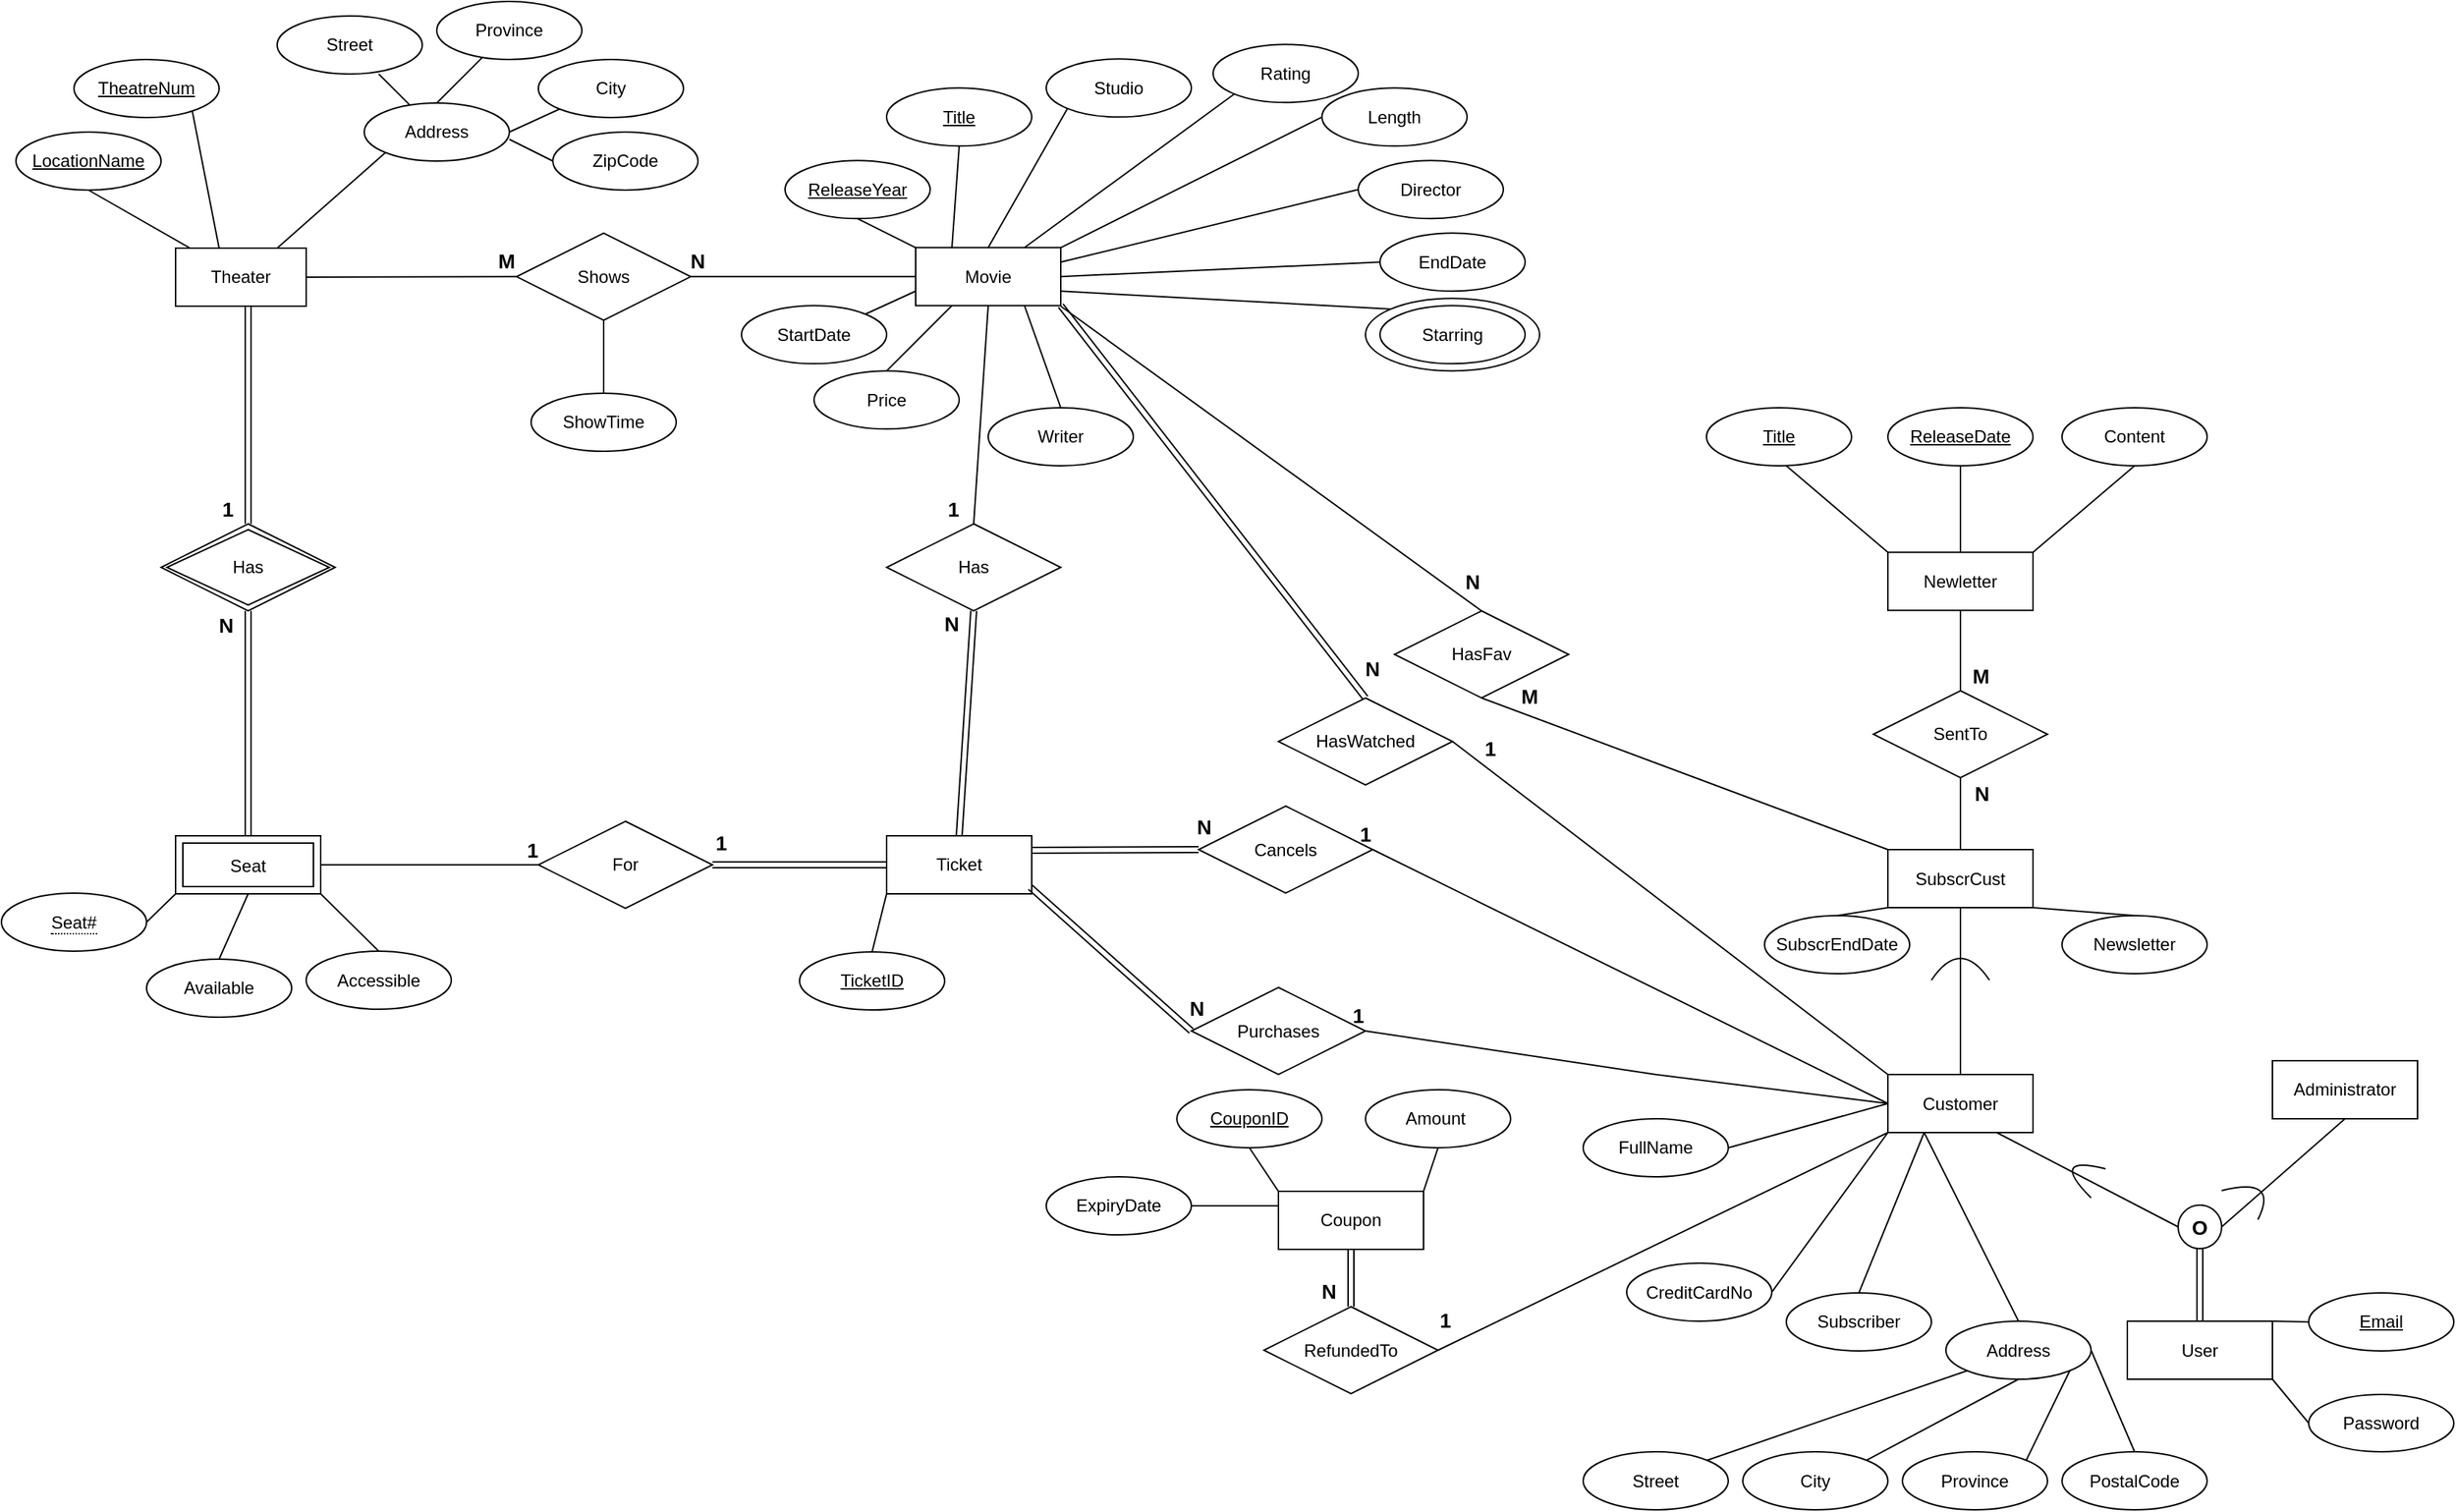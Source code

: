 <mxfile version="20.8.20" type="google"><diagram name="Page-1" id="qJ1Bfn8L9Js7blj-Uruq"><mxGraphModel grid="1" page="1" gridSize="10" guides="1" tooltips="1" connect="1" arrows="1" fold="1" pageScale="1" pageWidth="850" pageHeight="1100" math="0" shadow="0"><root><mxCell id="0"/><mxCell id="1" parent="0"/><mxCell id="-PAj37-45FIF2RfNOCXX-3" value="City" style="ellipse;whiteSpace=wrap;html=1;align=center;" vertex="1" parent="1"><mxGeometry x="370" y="40" width="100" height="40" as="geometry"/></mxCell><mxCell id="-PAj37-45FIF2RfNOCXX-5" value="Province" style="ellipse;whiteSpace=wrap;html=1;align=center;" vertex="1" parent="1"><mxGeometry x="300" width="100" height="40" as="geometry"/></mxCell><mxCell id="-PAj37-45FIF2RfNOCXX-7" value="&lt;u&gt;LocationName&lt;/u&gt;" style="ellipse;whiteSpace=wrap;html=1;align=center;" vertex="1" parent="1"><mxGeometry x="10" y="90" width="100" height="40" as="geometry"/></mxCell><mxCell id="-PAj37-45FIF2RfNOCXX-16" value="&lt;font style=&quot;font-size: 12px;&quot;&gt;Seat&lt;/font&gt;" style="shape=ext;margin=3;double=1;whiteSpace=wrap;html=1;align=center;fontSize=14;" vertex="1" parent="1"><mxGeometry x="120" y="575" width="100" height="40" as="geometry"/></mxCell><mxCell id="-PAj37-45FIF2RfNOCXX-19" value="Accessible" style="ellipse;whiteSpace=wrap;html=1;align=center;" vertex="1" parent="1"><mxGeometry x="210" y="654.5" width="100" height="40" as="geometry"/></mxCell><mxCell id="-PAj37-45FIF2RfNOCXX-21" value="Available" style="ellipse;whiteSpace=wrap;html=1;align=center;" vertex="1" parent="1"><mxGeometry x="100" y="660" width="100" height="40" as="geometry"/></mxCell><mxCell id="-PAj37-45FIF2RfNOCXX-22" value="Has" style="shape=rhombus;double=1;perimeter=rhombusPerimeter;whiteSpace=wrap;html=1;align=center;fontSize=12;" vertex="1" parent="1"><mxGeometry x="110" y="360" width="120" height="60" as="geometry"/></mxCell><mxCell id="-PAj37-45FIF2RfNOCXX-23" value="" style="shape=link;html=1;rounded=0;exitX=0.5;exitY=1;exitDx=0;exitDy=0;entryX=0.5;entryY=0;entryDx=0;entryDy=0;" edge="1" parent="1" target="-PAj37-45FIF2RfNOCXX-22"><mxGeometry relative="1" as="geometry"><mxPoint x="170" y="210" as="sourcePoint"/><mxPoint x="300" y="70" as="targetPoint"/></mxGeometry></mxCell><mxCell id="-PAj37-45FIF2RfNOCXX-24" value="&lt;b&gt;&lt;font style=&quot;font-size: 14px;&quot;&gt;1&lt;/font&gt;&lt;/b&gt;" style="resizable=0;html=1;align=right;verticalAlign=bottom;" connectable="0" vertex="1" parent="-PAj37-45FIF2RfNOCXX-23"><mxGeometry x="1" relative="1" as="geometry"><mxPoint x="-10" as="offset"/></mxGeometry></mxCell><mxCell id="-PAj37-45FIF2RfNOCXX-25" value="" style="shape=link;html=1;rounded=0;exitX=0.5;exitY=0;exitDx=0;exitDy=0;entryX=0.5;entryY=1;entryDx=0;entryDy=0;" edge="1" parent="1" source="-PAj37-45FIF2RfNOCXX-16" target="-PAj37-45FIF2RfNOCXX-22"><mxGeometry relative="1" as="geometry"><mxPoint x="230" y="180" as="sourcePoint"/><mxPoint x="300" y="130" as="targetPoint"/></mxGeometry></mxCell><mxCell id="-PAj37-45FIF2RfNOCXX-26" value="&lt;b&gt;&lt;font style=&quot;font-size: 14px;&quot;&gt;N&lt;/font&gt;&lt;/b&gt;" style="resizable=0;html=1;align=right;verticalAlign=bottom;" connectable="0" vertex="1" parent="-PAj37-45FIF2RfNOCXX-25"><mxGeometry x="1" relative="1" as="geometry"><mxPoint x="-10" y="20" as="offset"/></mxGeometry></mxCell><mxCell id="-PAj37-45FIF2RfNOCXX-27" value="Movie" style="whiteSpace=wrap;html=1;align=center;" vertex="1" parent="1"><mxGeometry x="630" y="169.64" width="100" height="40" as="geometry"/></mxCell><mxCell id="-PAj37-45FIF2RfNOCXX-29" value="&lt;u&gt;Title&lt;/u&gt;" style="ellipse;whiteSpace=wrap;html=1;align=center;" vertex="1" parent="1"><mxGeometry x="610" y="59.64" width="100" height="40" as="geometry"/></mxCell><mxCell id="-PAj37-45FIF2RfNOCXX-30" value="Studio" style="ellipse;whiteSpace=wrap;html=1;align=center;" vertex="1" parent="1"><mxGeometry x="720" y="39.64" width="100" height="40" as="geometry"/></mxCell><mxCell id="-PAj37-45FIF2RfNOCXX-32" value="Rating" style="ellipse;whiteSpace=wrap;html=1;align=center;" vertex="1" parent="1"><mxGeometry x="835" y="29.64" width="100" height="40" as="geometry"/></mxCell><mxCell id="-PAj37-45FIF2RfNOCXX-33" value="Length" style="ellipse;whiteSpace=wrap;html=1;align=center;" vertex="1" parent="1"><mxGeometry x="910" y="59.64" width="100" height="40" as="geometry"/></mxCell><mxCell id="-PAj37-45FIF2RfNOCXX-34" value="&lt;u&gt;TheatreNum&lt;/u&gt;" style="ellipse;whiteSpace=wrap;html=1;align=center;fontSize=12;" vertex="1" parent="1"><mxGeometry x="50" y="40" width="100" height="40" as="geometry"/></mxCell><mxCell id="-PAj37-45FIF2RfNOCXX-36" value="&lt;span style=&quot;border-bottom: 1px dotted&quot;&gt;Seat#&lt;/span&gt;" style="ellipse;whiteSpace=wrap;html=1;align=center;fontSize=12;" vertex="1" parent="1"><mxGeometry y="614.5" width="100" height="40" as="geometry"/></mxCell><mxCell id="-PAj37-45FIF2RfNOCXX-37" value="Director" style="ellipse;whiteSpace=wrap;html=1;align=center;" vertex="1" parent="1"><mxGeometry x="935" y="109.64" width="100" height="40" as="geometry"/></mxCell><mxCell id="-PAj37-45FIF2RfNOCXX-40" value="Writer" style="ellipse;whiteSpace=wrap;html=1;align=center;" vertex="1" parent="1"><mxGeometry x="680" y="280" width="100" height="40" as="geometry"/></mxCell><mxCell id="-PAj37-45FIF2RfNOCXX-46" value="&lt;u&gt;ReleaseYear&lt;/u&gt;" style="ellipse;whiteSpace=wrap;html=1;align=center;" vertex="1" parent="1"><mxGeometry x="540" y="109.64" width="100" height="40" as="geometry"/></mxCell><mxCell id="-PAj37-45FIF2RfNOCXX-47" value="StartDate" style="ellipse;whiteSpace=wrap;html=1;align=center;" vertex="1" parent="1"><mxGeometry x="510" y="209.64" width="100" height="40" as="geometry"/></mxCell><mxCell id="-PAj37-45FIF2RfNOCXX-48" value="EndDate" style="ellipse;whiteSpace=wrap;html=1;align=center;" vertex="1" parent="1"><mxGeometry x="950" y="159.64" width="100" height="40" as="geometry"/></mxCell><mxCell id="-PAj37-45FIF2RfNOCXX-49" value="Shows" style="shape=rhombus;perimeter=rhombusPerimeter;whiteSpace=wrap;html=1;align=center;fontSize=12;" vertex="1" parent="1"><mxGeometry x="355" y="159.64" width="120" height="60" as="geometry"/></mxCell><mxCell id="-PAj37-45FIF2RfNOCXX-50" value="" style="endArrow=none;html=1;rounded=0;fontSize=12;exitX=1;exitY=0.5;exitDx=0;exitDy=0;entryX=0;entryY=0.5;entryDx=0;entryDy=0;" edge="1" parent="1" source="eyGUkNBjq6eAQ4mQDDZJ-2" target="-PAj37-45FIF2RfNOCXX-49"><mxGeometry relative="1" as="geometry"><mxPoint x="220" y="190" as="sourcePoint"/><mxPoint x="490" y="330" as="targetPoint"/></mxGeometry></mxCell><mxCell id="-PAj37-45FIF2RfNOCXX-51" value="&lt;font style=&quot;font-size: 14px;&quot;&gt;M&lt;/font&gt;" style="resizable=0;html=1;align=right;verticalAlign=bottom;fontSize=13;fontStyle=1" connectable="0" vertex="1" parent="-PAj37-45FIF2RfNOCXX-50"><mxGeometry x="1" relative="1" as="geometry"><mxPoint as="offset"/></mxGeometry></mxCell><mxCell id="-PAj37-45FIF2RfNOCXX-53" value="" style="endArrow=none;html=1;rounded=0;fontSize=12;entryX=1;entryY=0.5;entryDx=0;entryDy=0;exitX=0;exitY=0.5;exitDx=0;exitDy=0;" edge="1" parent="1" source="-PAj37-45FIF2RfNOCXX-27" target="-PAj37-45FIF2RfNOCXX-49"><mxGeometry relative="1" as="geometry"><mxPoint x="880" y="190" as="sourcePoint"/><mxPoint x="710" y="190" as="targetPoint"/></mxGeometry></mxCell><mxCell id="-PAj37-45FIF2RfNOCXX-54" value="&lt;font style=&quot;font-size: 14px;&quot;&gt;&lt;b&gt;N&lt;/b&gt;&lt;/font&gt;" style="resizable=0;html=1;align=right;verticalAlign=bottom;fontSize=12;" connectable="0" vertex="1" parent="-PAj37-45FIF2RfNOCXX-53"><mxGeometry x="1" relative="1" as="geometry"><mxPoint x="10" as="offset"/></mxGeometry></mxCell><mxCell id="-PAj37-45FIF2RfNOCXX-59" value="For" style="shape=rhombus;perimeter=rhombusPerimeter;whiteSpace=wrap;html=1;align=center;fontSize=12;" vertex="1" parent="1"><mxGeometry x="370" y="565" width="120" height="60" as="geometry"/></mxCell><mxCell id="-PAj37-45FIF2RfNOCXX-60" value="" style="shape=link;html=1;rounded=0;exitX=0;exitY=0.5;exitDx=0;exitDy=0;entryX=1;entryY=0.5;entryDx=0;entryDy=0;" edge="1" parent="1" target="-PAj37-45FIF2RfNOCXX-59"><mxGeometry relative="1" as="geometry"><mxPoint x="610" y="595" as="sourcePoint"/><mxPoint x="300" y="70" as="targetPoint"/></mxGeometry></mxCell><mxCell id="-PAj37-45FIF2RfNOCXX-61" value="&lt;b&gt;&lt;font style=&quot;font-size: 14px;&quot;&gt;1&lt;/font&gt;&lt;/b&gt;" style="resizable=0;html=1;align=right;verticalAlign=bottom;" connectable="0" vertex="1" parent="-PAj37-45FIF2RfNOCXX-60"><mxGeometry x="1" relative="1" as="geometry"><mxPoint x="10" y="-5" as="offset"/></mxGeometry></mxCell><mxCell id="-PAj37-45FIF2RfNOCXX-62" value="" style="endArrow=none;html=1;rounded=0;fontSize=12;exitX=1;exitY=0.5;exitDx=0;exitDy=0;entryX=0;entryY=0.5;entryDx=0;entryDy=0;" edge="1" parent="1" source="-PAj37-45FIF2RfNOCXX-16" target="-PAj37-45FIF2RfNOCXX-59"><mxGeometry relative="1" as="geometry"><mxPoint x="230" y="200" as="sourcePoint"/><mxPoint x="490" y="200" as="targetPoint"/></mxGeometry></mxCell><mxCell id="-PAj37-45FIF2RfNOCXX-63" value="&lt;font style=&quot;font-size: 14px;&quot;&gt;1&lt;/font&gt;" style="resizable=0;html=1;align=right;verticalAlign=bottom;fontSize=13;fontStyle=1" connectable="0" vertex="1" parent="-PAj37-45FIF2RfNOCXX-62"><mxGeometry x="1" relative="1" as="geometry"><mxPoint as="offset"/></mxGeometry></mxCell><mxCell id="-PAj37-45FIF2RfNOCXX-65" value="" style="group" connectable="0" vertex="1" parent="1"><mxGeometry x="940" y="204.64" width="120" height="50" as="geometry"/></mxCell><mxCell id="-PAj37-45FIF2RfNOCXX-31" value="" style="ellipse;whiteSpace=wrap;html=1;align=center;" vertex="1" parent="-PAj37-45FIF2RfNOCXX-65"><mxGeometry width="120" height="50" as="geometry"/></mxCell><mxCell id="-PAj37-45FIF2RfNOCXX-38" value="Starring" style="ellipse;whiteSpace=wrap;html=1;align=center;" vertex="1" parent="-PAj37-45FIF2RfNOCXX-65"><mxGeometry x="10" y="5" width="100" height="40" as="geometry"/></mxCell><mxCell id="-PAj37-45FIF2RfNOCXX-68" value="Has" style="shape=rhombus;perimeter=rhombusPerimeter;whiteSpace=wrap;html=1;align=center;fontSize=12;" vertex="1" parent="1"><mxGeometry x="610" y="360" width="120" height="60" as="geometry"/></mxCell><mxCell id="-PAj37-45FIF2RfNOCXX-69" value="" style="endArrow=none;html=1;rounded=0;fontSize=12;exitX=0.5;exitY=1;exitDx=0;exitDy=0;entryX=0.5;entryY=0;entryDx=0;entryDy=0;" edge="1" parent="1" source="-PAj37-45FIF2RfNOCXX-27" target="-PAj37-45FIF2RfNOCXX-68"><mxGeometry relative="1" as="geometry"><mxPoint x="410" y="290" as="sourcePoint"/><mxPoint x="470" y="400" as="targetPoint"/></mxGeometry></mxCell><mxCell id="-PAj37-45FIF2RfNOCXX-70" value="&lt;font style=&quot;font-size: 14px;&quot;&gt;1&lt;/font&gt;" style="resizable=0;html=1;align=right;verticalAlign=bottom;fontSize=13;fontStyle=1" connectable="0" vertex="1" parent="-PAj37-45FIF2RfNOCXX-69"><mxGeometry x="1" relative="1" as="geometry"><mxPoint x="-10" y="1" as="offset"/></mxGeometry></mxCell><mxCell id="-PAj37-45FIF2RfNOCXX-71" value="" style="shape=link;html=1;rounded=0;entryX=0.5;entryY=1;entryDx=0;entryDy=0;exitX=0.5;exitY=0;exitDx=0;exitDy=0;" edge="1" parent="1" target="-PAj37-45FIF2RfNOCXX-68"><mxGeometry relative="1" as="geometry"><mxPoint x="660" y="575" as="sourcePoint"/><mxPoint x="500" y="605" as="targetPoint"/></mxGeometry></mxCell><mxCell id="-PAj37-45FIF2RfNOCXX-72" value="&lt;b&gt;&lt;font style=&quot;font-size: 14px;&quot;&gt;N&lt;/font&gt;&lt;/b&gt;" style="resizable=0;html=1;align=right;verticalAlign=bottom;" connectable="0" vertex="1" parent="-PAj37-45FIF2RfNOCXX-71"><mxGeometry x="1" relative="1" as="geometry"><mxPoint x="-10" y="20" as="offset"/></mxGeometry></mxCell><mxCell id="-PAj37-45FIF2RfNOCXX-73" value="User" style="whiteSpace=wrap;html=1;align=center;" vertex="1" parent="1"><mxGeometry x="1465" y="909.5" width="100" height="40" as="geometry"/></mxCell><mxCell id="-PAj37-45FIF2RfNOCXX-75" value="" style="endArrow=none;html=1;rounded=0;fontSize=12;exitX=0;exitY=0.5;exitDx=0;exitDy=0;entryX=1;entryY=0.5;entryDx=0;entryDy=0;" edge="1" parent="1" source="-PAj37-45FIF2RfNOCXX-94" target="TXtNzSf0QfKhJ7lZOSFn-6"><mxGeometry relative="1" as="geometry"><mxPoint x="860" y="629.5" as="sourcePoint"/><mxPoint x="890" y="669.5" as="targetPoint"/><Array as="points"><mxPoint x="1140" y="739.5"/></Array></mxGeometry></mxCell><mxCell id="-PAj37-45FIF2RfNOCXX-76" value="&lt;font style=&quot;font-size: 14px;&quot;&gt;1&lt;/font&gt;" style="resizable=0;html=1;align=right;verticalAlign=bottom;fontSize=13;fontStyle=1" connectable="0" vertex="1" parent="-PAj37-45FIF2RfNOCXX-75"><mxGeometry x="1" relative="1" as="geometry"><mxPoint as="offset"/></mxGeometry></mxCell><mxCell id="TXtNzSf0QfKhJ7lZOSFn-8" value="&lt;font style=&quot;font-size: 14px;&quot;&gt;N&lt;/font&gt;" style="resizable=0;html=1;align=right;verticalAlign=bottom;fontSize=13;fontStyle=1" connectable="0" vertex="1" parent="-PAj37-45FIF2RfNOCXX-75"><mxGeometry x="1" relative="1" as="geometry"><mxPoint x="-110" y="-5" as="offset"/></mxGeometry></mxCell><mxCell id="-PAj37-45FIF2RfNOCXX-94" value="Customer" style="whiteSpace=wrap;html=1;align=center;" vertex="1" parent="1"><mxGeometry x="1300" y="739.5" width="100" height="40" as="geometry"/></mxCell><mxCell id="-PAj37-45FIF2RfNOCXX-99" value="&lt;b&gt;O&lt;/b&gt;" style="ellipse;whiteSpace=wrap;html=1;aspect=fixed;fontSize=14;" vertex="1" parent="1"><mxGeometry x="1500" y="829.5" width="30" height="30" as="geometry"/></mxCell><mxCell id="-PAj37-45FIF2RfNOCXX-100" value="" style="shape=link;html=1;rounded=0;fontSize=14;entryX=0.5;entryY=1;entryDx=0;entryDy=0;exitX=0.5;exitY=0;exitDx=0;exitDy=0;" edge="1" parent="1" source="-PAj37-45FIF2RfNOCXX-73" target="-PAj37-45FIF2RfNOCXX-99"><mxGeometry relative="1" as="geometry"><mxPoint x="830" y="819.5" as="sourcePoint"/><mxPoint x="990" y="819.5" as="targetPoint"/></mxGeometry></mxCell><mxCell id="-PAj37-45FIF2RfNOCXX-102" value="Administrator" style="whiteSpace=wrap;html=1;align=center;" vertex="1" parent="1"><mxGeometry x="1565" y="730" width="100" height="40" as="geometry"/></mxCell><mxCell id="-PAj37-45FIF2RfNOCXX-103" value="" style="endArrow=none;html=1;rounded=0;fontSize=14;entryX=0.75;entryY=1;entryDx=0;entryDy=0;exitX=0;exitY=0.5;exitDx=0;exitDy=0;" edge="1" parent="1" source="-PAj37-45FIF2RfNOCXX-99" target="-PAj37-45FIF2RfNOCXX-94"><mxGeometry width="50" height="50" relative="1" as="geometry"><mxPoint x="1030" y="839.5" as="sourcePoint"/><mxPoint x="1430" y="799.5" as="targetPoint"/></mxGeometry></mxCell><mxCell id="-PAj37-45FIF2RfNOCXX-104" value="" style="endArrow=none;html=1;rounded=0;fontSize=14;entryX=0.5;entryY=1;entryDx=0;entryDy=0;exitX=1;exitY=0.5;exitDx=0;exitDy=0;" edge="1" parent="1" source="-PAj37-45FIF2RfNOCXX-99" target="-PAj37-45FIF2RfNOCXX-102"><mxGeometry width="50" height="50" relative="1" as="geometry"><mxPoint x="1510" y="854.5" as="sourcePoint"/><mxPoint x="1440" y="809.5" as="targetPoint"/></mxGeometry></mxCell><mxCell id="-PAj37-45FIF2RfNOCXX-105" value="" style="curved=1;endArrow=none;html=1;rounded=0;strokeColor=default;endFill=0;fontSize=14;" edge="1" parent="1"><mxGeometry width="50" height="50" relative="1" as="geometry"><mxPoint x="1440" y="824.5" as="sourcePoint"/><mxPoint x="1450" y="804.5" as="targetPoint"/><Array as="points"><mxPoint x="1410" y="794.5"/><mxPoint x="1450" y="804.5"/></Array></mxGeometry></mxCell><mxCell id="-PAj37-45FIF2RfNOCXX-106" value="" style="curved=1;endArrow=none;html=1;rounded=0;strokeColor=default;endFill=0;fontSize=14;" edge="1" parent="1"><mxGeometry width="50" height="50" relative="1" as="geometry"><mxPoint x="1530" y="819.5" as="sourcePoint"/><mxPoint x="1555" y="839.5" as="targetPoint"/><Array as="points"><mxPoint x="1570" y="809.5"/><mxPoint x="1555" y="839.5"/></Array></mxGeometry></mxCell><mxCell id="TXtNzSf0QfKhJ7lZOSFn-1" value="" style="endArrow=none;html=1;rounded=0;entryX=0;entryY=1;entryDx=0;entryDy=0;exitX=0.5;exitY=0;exitDx=0;exitDy=0;" edge="1" parent="1"><mxGeometry width="50" height="50" relative="1" as="geometry"><mxPoint x="600" y="655" as="sourcePoint"/><mxPoint x="610" y="615" as="targetPoint"/></mxGeometry></mxCell><mxCell id="TXtNzSf0QfKhJ7lZOSFn-5" value="Ticket" style="whiteSpace=wrap;html=1;align=center;" vertex="1" parent="1"><mxGeometry x="610" y="575" width="100" height="40" as="geometry"/></mxCell><mxCell id="TXtNzSf0QfKhJ7lZOSFn-6" value="Purchases" style="shape=rhombus;perimeter=rhombusPerimeter;whiteSpace=wrap;html=1;align=center;" vertex="1" parent="1"><mxGeometry x="820" y="679.5" width="120" height="60" as="geometry"/></mxCell><mxCell id="TXtNzSf0QfKhJ7lZOSFn-9" value="&lt;u&gt;TicketID&lt;/u&gt;" style="ellipse;whiteSpace=wrap;html=1;align=center;" vertex="1" parent="1"><mxGeometry x="550" y="655" width="100" height="40" as="geometry"/></mxCell><mxCell id="sYqmScJNdk0ZNxLy8t2V-11" value="Coupon" style="whiteSpace=wrap;html=1;align=center;" vertex="1" parent="1"><mxGeometry x="880" y="820" width="100" height="40" as="geometry"/></mxCell><mxCell id="avupX3aP2SsJR7dzK6Yv-3" value="SubscrCust" style="whiteSpace=wrap;html=1;align=center;" vertex="1" parent="1"><mxGeometry x="1300" y="584.5" width="100" height="40" as="geometry"/></mxCell><mxCell id="avupX3aP2SsJR7dzK6Yv-7" value="" style="endArrow=none;html=1;rounded=0;fontSize=14;exitX=0.5;exitY=0;exitDx=0;exitDy=0;entryX=0.5;entryY=1;entryDx=0;entryDy=0;" edge="1" parent="1" source="-PAj37-45FIF2RfNOCXX-94" target="avupX3aP2SsJR7dzK6Yv-3"><mxGeometry width="50" height="50" relative="1" as="geometry"><mxPoint x="1540" y="594.5" as="sourcePoint"/><mxPoint x="1600" y="539.5" as="targetPoint"/></mxGeometry></mxCell><mxCell id="avupX3aP2SsJR7dzK6Yv-8" value="" style="curved=1;endArrow=none;html=1;rounded=0;strokeColor=default;endFill=0;fontSize=14;" edge="1" parent="1"><mxGeometry width="50" height="50" relative="1" as="geometry"><mxPoint x="1330" y="674.5" as="sourcePoint"/><mxPoint x="1370" y="674.5" as="targetPoint"/><Array as="points"><mxPoint x="1350" y="644.5"/><mxPoint x="1370" y="674.5"/></Array></mxGeometry></mxCell><mxCell id="avupX3aP2SsJR7dzK6Yv-10" value="Password" style="ellipse;whiteSpace=wrap;html=1;align=center;" vertex="1" parent="1"><mxGeometry x="1590" y="960" width="100" height="39.5" as="geometry"/></mxCell><mxCell id="avupX3aP2SsJR7dzK6Yv-12" value="" style="endArrow=none;html=1;rounded=0;fontSize=14;entryX=0;entryY=0.5;entryDx=0;entryDy=0;exitX=1;exitY=1;exitDx=0;exitDy=0;" edge="1" parent="1" source="-PAj37-45FIF2RfNOCXX-73" target="avupX3aP2SsJR7dzK6Yv-10"><mxGeometry width="50" height="50" relative="1" as="geometry"><mxPoint x="1640" y="769.5" as="sourcePoint"/><mxPoint x="1670" y="749.5" as="targetPoint"/></mxGeometry></mxCell><mxCell id="avupX3aP2SsJR7dzK6Yv-14" value="&lt;u&gt;Email&lt;/u&gt;" style="ellipse;whiteSpace=wrap;html=1;align=center;" vertex="1" parent="1"><mxGeometry x="1590" y="890" width="100" height="40" as="geometry"/></mxCell><mxCell id="avupX3aP2SsJR7dzK6Yv-16" value="CreditCardNo" style="ellipse;whiteSpace=wrap;html=1;align=center;" vertex="1" parent="1"><mxGeometry x="1120" y="869.5" width="100" height="40" as="geometry"/></mxCell><mxCell id="avupX3aP2SsJR7dzK6Yv-17" value="Address" style="ellipse;whiteSpace=wrap;html=1;align=center;" vertex="1" parent="1"><mxGeometry x="1340" y="909.5" width="100" height="40" as="geometry"/></mxCell><mxCell id="avupX3aP2SsJR7dzK6Yv-19" value="Street" style="ellipse;whiteSpace=wrap;html=1;align=center;" vertex="1" parent="1"><mxGeometry x="1090" y="999.5" width="100" height="40" as="geometry"/></mxCell><mxCell id="avupX3aP2SsJR7dzK6Yv-20" value="City" style="ellipse;whiteSpace=wrap;html=1;align=center;" vertex="1" parent="1"><mxGeometry x="1200" y="999.5" width="100" height="40" as="geometry"/></mxCell><mxCell id="avupX3aP2SsJR7dzK6Yv-21" value="Province" style="ellipse;whiteSpace=wrap;html=1;align=center;" vertex="1" parent="1"><mxGeometry x="1310" y="999.5" width="100" height="40" as="geometry"/></mxCell><mxCell id="avupX3aP2SsJR7dzK6Yv-22" value="PostalCode" style="ellipse;whiteSpace=wrap;html=1;align=center;" vertex="1" parent="1"><mxGeometry x="1420" y="999.5" width="100" height="40" as="geometry"/></mxCell><mxCell id="avupX3aP2SsJR7dzK6Yv-24" value="" style="endArrow=none;html=1;rounded=0;fontSize=14;entryX=1;entryY=0.5;entryDx=0;entryDy=0;exitX=0.5;exitY=0;exitDx=0;exitDy=0;" edge="1" parent="1" source="avupX3aP2SsJR7dzK6Yv-22" target="avupX3aP2SsJR7dzK6Yv-17"><mxGeometry width="50" height="50" relative="1" as="geometry"><mxPoint x="1490" y="844.5" as="sourcePoint"/><mxPoint x="1420" y="799.5" as="targetPoint"/></mxGeometry></mxCell><mxCell id="avupX3aP2SsJR7dzK6Yv-25" value="" style="endArrow=none;html=1;rounded=0;fontSize=14;entryX=1;entryY=1;entryDx=0;entryDy=0;exitX=1;exitY=0;exitDx=0;exitDy=0;" edge="1" parent="1" source="avupX3aP2SsJR7dzK6Yv-21" target="avupX3aP2SsJR7dzK6Yv-17"><mxGeometry width="50" height="50" relative="1" as="geometry"><mxPoint x="1480" y="1009.5" as="sourcePoint"/><mxPoint x="1460" y="969.5" as="targetPoint"/></mxGeometry></mxCell><mxCell id="avupX3aP2SsJR7dzK6Yv-26" value="" style="endArrow=none;html=1;rounded=0;fontSize=14;entryX=0.5;entryY=1;entryDx=0;entryDy=0;exitX=1;exitY=0;exitDx=0;exitDy=0;" edge="1" parent="1" source="avupX3aP2SsJR7dzK6Yv-20" target="avupX3aP2SsJR7dzK6Yv-17"><mxGeometry width="50" height="50" relative="1" as="geometry"><mxPoint x="1405" y="1015.5" as="sourcePoint"/><mxPoint x="1445" y="983.5" as="targetPoint"/></mxGeometry></mxCell><mxCell id="avupX3aP2SsJR7dzK6Yv-27" value="" style="endArrow=none;html=1;rounded=0;fontSize=14;entryX=0;entryY=1;entryDx=0;entryDy=0;exitX=1;exitY=0;exitDx=0;exitDy=0;" edge="1" parent="1" source="avupX3aP2SsJR7dzK6Yv-19" target="avupX3aP2SsJR7dzK6Yv-17"><mxGeometry width="50" height="50" relative="1" as="geometry"><mxPoint x="1295" y="1015.5" as="sourcePoint"/><mxPoint x="1410" y="989.5" as="targetPoint"/></mxGeometry></mxCell><mxCell id="avupX3aP2SsJR7dzK6Yv-29" value="FullName" style="ellipse;whiteSpace=wrap;html=1;align=center;" vertex="1" parent="1"><mxGeometry x="1090" y="770" width="100" height="40" as="geometry"/></mxCell><mxCell id="avupX3aP2SsJR7dzK6Yv-30" value="" style="endArrow=none;html=1;rounded=0;fontSize=14;exitX=0;exitY=0.5;exitDx=0;exitDy=0;entryX=1;entryY=0;entryDx=0;entryDy=0;" edge="1" parent="1" source="avupX3aP2SsJR7dzK6Yv-14" target="-PAj37-45FIF2RfNOCXX-73"><mxGeometry width="50" height="50" relative="1" as="geometry"><mxPoint x="1440" y="849.5" as="sourcePoint"/><mxPoint x="1400" y="840" as="targetPoint"/><Array as="points"/></mxGeometry></mxCell><mxCell id="avupX3aP2SsJR7dzK6Yv-32" value="" style="endArrow=none;html=1;rounded=0;fontSize=14;exitX=1;exitY=0.5;exitDx=0;exitDy=0;entryX=0;entryY=0.5;entryDx=0;entryDy=0;" edge="1" parent="1" source="avupX3aP2SsJR7dzK6Yv-29" target="-PAj37-45FIF2RfNOCXX-94"><mxGeometry width="50" height="50" relative="1" as="geometry"><mxPoint x="1240" y="729.5" as="sourcePoint"/><mxPoint x="1310" y="759.5" as="targetPoint"/></mxGeometry></mxCell><mxCell id="avupX3aP2SsJR7dzK6Yv-33" value="" style="endArrow=none;html=1;rounded=0;fontSize=14;exitX=1;exitY=0.5;exitDx=0;exitDy=0;entryX=0;entryY=1;entryDx=0;entryDy=0;" edge="1" parent="1" source="avupX3aP2SsJR7dzK6Yv-16" target="-PAj37-45FIF2RfNOCXX-94"><mxGeometry width="50" height="50" relative="1" as="geometry"><mxPoint x="1200" y="779.5" as="sourcePoint"/><mxPoint x="1310" y="769.5" as="targetPoint"/></mxGeometry></mxCell><mxCell id="avupX3aP2SsJR7dzK6Yv-35" value="Subscriber" style="ellipse;whiteSpace=wrap;html=1;align=center;" vertex="1" parent="1"><mxGeometry x="1230" y="890" width="100" height="40" as="geometry"/></mxCell><mxCell id="avupX3aP2SsJR7dzK6Yv-36" value="" style="endArrow=none;html=1;rounded=0;fontSize=14;entryX=0.25;entryY=1;entryDx=0;entryDy=0;exitX=0.5;exitY=0;exitDx=0;exitDy=0;" edge="1" parent="1" source="avupX3aP2SsJR7dzK6Yv-35" target="-PAj37-45FIF2RfNOCXX-94"><mxGeometry width="50" height="50" relative="1" as="geometry"><mxPoint x="1290" y="729.5" as="sourcePoint"/><mxPoint x="1310" y="749.5" as="targetPoint"/><Array as="points"/></mxGeometry></mxCell><mxCell id="avupX3aP2SsJR7dzK6Yv-40" value="SubscrEndDate" style="ellipse;whiteSpace=wrap;html=1;align=center;" vertex="1" parent="1"><mxGeometry x="1215" y="630" width="100" height="40" as="geometry"/></mxCell><mxCell id="avupX3aP2SsJR7dzK6Yv-54" value="" style="endArrow=none;html=1;rounded=0;fontSize=14;entryX=0.25;entryY=1;entryDx=0;entryDy=0;exitX=0.5;exitY=0;exitDx=0;exitDy=0;" edge="1" parent="1" source="avupX3aP2SsJR7dzK6Yv-17" target="-PAj37-45FIF2RfNOCXX-94"><mxGeometry width="50" height="50" relative="1" as="geometry"><mxPoint x="1180" y="859.5" as="sourcePoint"/><mxPoint x="1335" y="789.5" as="targetPoint"/></mxGeometry></mxCell><mxCell id="avupX3aP2SsJR7dzK6Yv-56" value="" style="endArrow=none;html=1;rounded=0;fontSize=14;exitX=0.5;exitY=0;exitDx=0;exitDy=0;entryX=0;entryY=1;entryDx=0;entryDy=0;" edge="1" parent="1" source="avupX3aP2SsJR7dzK6Yv-40" target="avupX3aP2SsJR7dzK6Yv-3"><mxGeometry width="50" height="50" relative="1" as="geometry"><mxPoint x="1470" y="579.5" as="sourcePoint"/><mxPoint x="1410" y="614.5" as="targetPoint"/></mxGeometry></mxCell><mxCell id="avupX3aP2SsJR7dzK6Yv-63" value="" style="endArrow=none;html=1;rounded=0;fontSize=14;exitX=0.5;exitY=1;exitDx=0;exitDy=0;entryX=0;entryY=0;entryDx=0;entryDy=0;" edge="1" parent="1" source="-PAj37-45FIF2RfNOCXX-46" target="-PAj37-45FIF2RfNOCXX-27"><mxGeometry width="50" height="50" relative="1" as="geometry"><mxPoint x="1300" y="559.64" as="sourcePoint"/><mxPoint x="1360" y="594.64" as="targetPoint"/></mxGeometry></mxCell><mxCell id="avupX3aP2SsJR7dzK6Yv-64" value="" style="endArrow=none;html=1;rounded=0;fontSize=14;exitX=0.5;exitY=1;exitDx=0;exitDy=0;entryX=0.25;entryY=0;entryDx=0;entryDy=0;" edge="1" parent="1" source="-PAj37-45FIF2RfNOCXX-29" target="-PAj37-45FIF2RfNOCXX-27"><mxGeometry width="50" height="50" relative="1" as="geometry"><mxPoint x="630" y="139.64" as="sourcePoint"/><mxPoint x="640" y="179.64" as="targetPoint"/><Array as="points"/></mxGeometry></mxCell><mxCell id="avupX3aP2SsJR7dzK6Yv-66" value="" style="endArrow=none;html=1;rounded=0;fontSize=14;exitX=0;exitY=1;exitDx=0;exitDy=0;entryX=0.5;entryY=0;entryDx=0;entryDy=0;" edge="1" parent="1" source="-PAj37-45FIF2RfNOCXX-30" target="-PAj37-45FIF2RfNOCXX-27"><mxGeometry width="50" height="50" relative="1" as="geometry"><mxPoint x="630" y="139.64" as="sourcePoint"/><mxPoint x="640" y="179.64" as="targetPoint"/></mxGeometry></mxCell><mxCell id="avupX3aP2SsJR7dzK6Yv-67" value="" style="endArrow=none;html=1;rounded=0;fontSize=14;exitX=0;exitY=1;exitDx=0;exitDy=0;entryX=0.75;entryY=0;entryDx=0;entryDy=0;" edge="1" parent="1" source="-PAj37-45FIF2RfNOCXX-32" target="-PAj37-45FIF2RfNOCXX-27"><mxGeometry width="50" height="50" relative="1" as="geometry"><mxPoint x="805" y="103.64" as="sourcePoint"/><mxPoint x="690" y="179.64" as="targetPoint"/></mxGeometry></mxCell><mxCell id="avupX3aP2SsJR7dzK6Yv-68" value="" style="endArrow=none;html=1;rounded=0;fontSize=14;exitX=0;exitY=0.5;exitDx=0;exitDy=0;entryX=1;entryY=0;entryDx=0;entryDy=0;" edge="1" parent="1" source="-PAj37-45FIF2RfNOCXX-33" target="-PAj37-45FIF2RfNOCXX-27"><mxGeometry width="50" height="50" relative="1" as="geometry"><mxPoint x="855" y="139.64" as="sourcePoint"/><mxPoint x="715" y="179.64" as="targetPoint"/></mxGeometry></mxCell><mxCell id="avupX3aP2SsJR7dzK6Yv-69" value="" style="endArrow=none;html=1;rounded=0;fontSize=14;exitX=0;exitY=0.5;exitDx=0;exitDy=0;entryX=1;entryY=0.25;entryDx=0;entryDy=0;" edge="1" parent="1" source="-PAj37-45FIF2RfNOCXX-37" target="-PAj37-45FIF2RfNOCXX-27"><mxGeometry width="50" height="50" relative="1" as="geometry"><mxPoint x="890" y="189.64" as="sourcePoint"/><mxPoint x="740" y="179.64" as="targetPoint"/></mxGeometry></mxCell><mxCell id="avupX3aP2SsJR7dzK6Yv-70" value="" style="endArrow=none;html=1;rounded=0;fontSize=14;exitX=0;exitY=0.5;exitDx=0;exitDy=0;entryX=1;entryY=0.5;entryDx=0;entryDy=0;" edge="1" parent="1" source="-PAj37-45FIF2RfNOCXX-48" target="-PAj37-45FIF2RfNOCXX-27"><mxGeometry width="50" height="50" relative="1" as="geometry"><mxPoint x="890" y="239.64" as="sourcePoint"/><mxPoint x="740" y="189.64" as="targetPoint"/></mxGeometry></mxCell><mxCell id="avupX3aP2SsJR7dzK6Yv-71" value="" style="endArrow=none;html=1;rounded=0;fontSize=14;exitX=0;exitY=0;exitDx=0;exitDy=0;entryX=1;entryY=0.75;entryDx=0;entryDy=0;" edge="1" parent="1" source="-PAj37-45FIF2RfNOCXX-31" target="-PAj37-45FIF2RfNOCXX-27"><mxGeometry width="50" height="50" relative="1" as="geometry"><mxPoint x="890" y="289.64" as="sourcePoint"/><mxPoint x="740" y="199.64" as="targetPoint"/></mxGeometry></mxCell><mxCell id="avupX3aP2SsJR7dzK6Yv-72" value="" style="endArrow=none;html=1;rounded=0;fontSize=14;exitX=0.5;exitY=0;exitDx=0;exitDy=0;entryX=0.75;entryY=1;entryDx=0;entryDy=0;" edge="1" parent="1" source="-PAj37-45FIF2RfNOCXX-40" target="-PAj37-45FIF2RfNOCXX-27"><mxGeometry width="50" height="50" relative="1" as="geometry"><mxPoint x="888" y="336.64" as="sourcePoint"/><mxPoint x="740" y="209.64" as="targetPoint"/></mxGeometry></mxCell><mxCell id="avupX3aP2SsJR7dzK6Yv-73" value="" style="endArrow=none;html=1;rounded=0;fontSize=14;exitX=0.5;exitY=0;exitDx=0;exitDy=0;entryX=0.5;entryY=1;entryDx=0;entryDy=0;" edge="1" parent="1" source="V4U6f8HiOrWIZ2Yn5Mmf-1" target="-PAj37-45FIF2RfNOCXX-49"><mxGeometry width="50" height="50" relative="1" as="geometry"><mxPoint x="415" y="280.0" as="sourcePoint"/><mxPoint x="415" y="220" as="targetPoint"/><Array as="points"/></mxGeometry></mxCell><mxCell id="avupX3aP2SsJR7dzK6Yv-75" value="" style="shape=link;html=1;rounded=0;exitX=0.99;exitY=0.886;exitDx=0;exitDy=0;entryX=0;entryY=0.5;entryDx=0;entryDy=0;exitPerimeter=0;" edge="1" parent="1" source="TXtNzSf0QfKhJ7lZOSFn-5" target="TXtNzSf0QfKhJ7lZOSFn-6"><mxGeometry relative="1" as="geometry"><mxPoint x="760" y="650" as="sourcePoint"/><mxPoint x="920" y="650" as="targetPoint"/></mxGeometry></mxCell><mxCell id="avupX3aP2SsJR7dzK6Yv-77" value="HasFav" style="shape=rhombus;perimeter=rhombusPerimeter;whiteSpace=wrap;html=1;align=center;" vertex="1" parent="1"><mxGeometry x="960" y="420" width="120" height="60" as="geometry"/></mxCell><mxCell id="avupX3aP2SsJR7dzK6Yv-78" value="HasWatched" style="shape=rhombus;perimeter=rhombusPerimeter;whiteSpace=wrap;html=1;align=center;" vertex="1" parent="1"><mxGeometry x="880" y="480" width="120" height="60" as="geometry"/></mxCell><mxCell id="eyGUkNBjq6eAQ4mQDDZJ-1" value="Address" style="ellipse;whiteSpace=wrap;html=1;align=center;" vertex="1" parent="1"><mxGeometry x="250" y="70" width="100" height="40" as="geometry"/></mxCell><mxCell id="eyGUkNBjq6eAQ4mQDDZJ-2" value="Theater" style="rounded=0;whiteSpace=wrap;html=1;" vertex="1" parent="1"><mxGeometry x="120" y="170" width="90" height="40" as="geometry"/></mxCell><mxCell id="eyGUkNBjq6eAQ4mQDDZJ-4" value="ZipCode" style="ellipse;whiteSpace=wrap;html=1;align=center;" vertex="1" parent="1"><mxGeometry x="380" y="90" width="100" height="40" as="geometry"/></mxCell><mxCell id="eyGUkNBjq6eAQ4mQDDZJ-5" value="Street" style="ellipse;whiteSpace=wrap;html=1;align=center;" vertex="1" parent="1"><mxGeometry x="190" y="10" width="100" height="40" as="geometry"/></mxCell><mxCell id="eyGUkNBjq6eAQ4mQDDZJ-6" value="" style="endArrow=none;html=1;rounded=0;" edge="1" parent="1" target="-PAj37-45FIF2RfNOCXX-5"><mxGeometry width="50" height="50" relative="1" as="geometry"><mxPoint x="300" y="70" as="sourcePoint"/><mxPoint x="320" y="40" as="targetPoint"/></mxGeometry></mxCell><mxCell id="eyGUkNBjq6eAQ4mQDDZJ-7" value="" style="endArrow=none;html=1;rounded=0;entryX=0;entryY=1;entryDx=0;entryDy=0;" edge="1" parent="1" target="-PAj37-45FIF2RfNOCXX-3"><mxGeometry width="50" height="50" relative="1" as="geometry"><mxPoint x="350" y="90" as="sourcePoint"/><mxPoint x="370" y="60" as="targetPoint"/></mxGeometry></mxCell><mxCell id="eyGUkNBjq6eAQ4mQDDZJ-8" value="" style="endArrow=none;html=1;rounded=0;entryX=0.2;entryY=1;entryDx=0;entryDy=0;entryPerimeter=0;exitX=0;exitY=0.5;exitDx=0;exitDy=0;" edge="1" parent="1" source="eyGUkNBjq6eAQ4mQDDZJ-4"><mxGeometry width="50" height="50" relative="1" as="geometry"><mxPoint x="330" y="125" as="sourcePoint"/><mxPoint x="350" y="95" as="targetPoint"/></mxGeometry></mxCell><mxCell id="eyGUkNBjq6eAQ4mQDDZJ-9" value="" style="endArrow=none;html=1;rounded=0;entryX=0.2;entryY=1;entryDx=0;entryDy=0;entryPerimeter=0;" edge="1" parent="1" source="eyGUkNBjq6eAQ4mQDDZJ-1"><mxGeometry width="50" height="50" relative="1" as="geometry"><mxPoint x="240" y="80" as="sourcePoint"/><mxPoint x="260" y="50" as="targetPoint"/></mxGeometry></mxCell><mxCell id="eyGUkNBjq6eAQ4mQDDZJ-10" value="" style="endArrow=none;html=1;rounded=0;entryX=0;entryY=1;entryDx=0;entryDy=0;" edge="1" parent="1" target="eyGUkNBjq6eAQ4mQDDZJ-1"><mxGeometry width="50" height="50" relative="1" as="geometry"><mxPoint x="190" y="170" as="sourcePoint"/><mxPoint x="210" y="140" as="targetPoint"/></mxGeometry></mxCell><mxCell id="eyGUkNBjq6eAQ4mQDDZJ-11" value="" style="endArrow=none;html=1;rounded=0;entryX=0.5;entryY=1;entryDx=0;entryDy=0;" edge="1" parent="1" target="-PAj37-45FIF2RfNOCXX-7"><mxGeometry width="50" height="50" relative="1" as="geometry"><mxPoint x="130" y="170" as="sourcePoint"/><mxPoint x="150" y="140" as="targetPoint"/></mxGeometry></mxCell><mxCell id="eyGUkNBjq6eAQ4mQDDZJ-12" value="" style="endArrow=none;html=1;rounded=0;entryX=0.815;entryY=0.886;entryDx=0;entryDy=0;entryPerimeter=0;" edge="1" parent="1" target="-PAj37-45FIF2RfNOCXX-34"><mxGeometry width="50" height="50" relative="1" as="geometry"><mxPoint x="150" y="170" as="sourcePoint"/><mxPoint x="170" y="140" as="targetPoint"/></mxGeometry></mxCell><mxCell id="xj2s2xJT0b7D8aZYbq1M-1" value="" style="endArrow=none;html=1;rounded=0;fontSize=12;exitX=0;exitY=0;exitDx=0;exitDy=0;entryX=1;entryY=0.5;entryDx=0;entryDy=0;" edge="1" parent="1" source="-PAj37-45FIF2RfNOCXX-94" target="avupX3aP2SsJR7dzK6Yv-78"><mxGeometry relative="1" as="geometry"><mxPoint x="1330" y="529.5" as="sourcePoint"/><mxPoint x="1160" y="529.5" as="targetPoint"/></mxGeometry></mxCell><mxCell id="xj2s2xJT0b7D8aZYbq1M-2" value="&lt;font style=&quot;font-size: 14px;&quot;&gt;&lt;b&gt;1&lt;/b&gt;&lt;/font&gt;" style="resizable=0;html=1;align=right;verticalAlign=bottom;fontSize=12;" connectable="0" vertex="1" parent="xj2s2xJT0b7D8aZYbq1M-1"><mxGeometry x="1" relative="1" as="geometry"><mxPoint x="30" y="15" as="offset"/></mxGeometry></mxCell><mxCell id="xj2s2xJT0b7D8aZYbq1M-3" value="" style="endArrow=none;html=1;rounded=0;fontSize=14;exitX=0;exitY=0.75;exitDx=0;exitDy=0;entryX=1;entryY=0;entryDx=0;entryDy=0;" edge="1" parent="1" source="-PAj37-45FIF2RfNOCXX-27" target="-PAj37-45FIF2RfNOCXX-47"><mxGeometry width="50" height="50" relative="1" as="geometry"><mxPoint x="630" y="139.64" as="sourcePoint"/><mxPoint x="640" y="179.64" as="targetPoint"/></mxGeometry></mxCell><mxCell id="xj2s2xJT0b7D8aZYbq1M-4" value="" style="shape=link;html=1;rounded=0;exitX=1;exitY=1;exitDx=0;exitDy=0;entryX=0.5;entryY=0;entryDx=0;entryDy=0;" edge="1" parent="1" source="-PAj37-45FIF2RfNOCXX-27" target="avupX3aP2SsJR7dzK6Yv-78"><mxGeometry relative="1" as="geometry"><mxPoint x="820" y="430" as="sourcePoint"/><mxPoint x="820" y="470" as="targetPoint"/></mxGeometry></mxCell><mxCell id="xj2s2xJT0b7D8aZYbq1M-5" value="&lt;b&gt;&lt;font style=&quot;font-size: 14px;&quot;&gt;N&lt;/font&gt;&lt;/b&gt;" style="resizable=0;html=1;align=right;verticalAlign=bottom;" connectable="0" vertex="1" parent="xj2s2xJT0b7D8aZYbq1M-4"><mxGeometry x="1" relative="1" as="geometry"><mxPoint x="10" y="-10" as="offset"/></mxGeometry></mxCell><mxCell id="xj2s2xJT0b7D8aZYbq1M-8" value="" style="endArrow=none;html=1;rounded=0;fontSize=12;entryX=0.5;entryY=1;entryDx=0;entryDy=0;exitX=0;exitY=0;exitDx=0;exitDy=0;" edge="1" parent="1" source="avupX3aP2SsJR7dzK6Yv-3" target="avupX3aP2SsJR7dzK6Yv-77"><mxGeometry relative="1" as="geometry"><mxPoint x="1310" y="559.5" as="sourcePoint"/><mxPoint x="1080" y="389.5" as="targetPoint"/></mxGeometry></mxCell><mxCell id="xj2s2xJT0b7D8aZYbq1M-9" value="&lt;font style=&quot;font-size: 14px;&quot;&gt;&lt;b&gt;M&lt;/b&gt;&lt;/font&gt;" style="resizable=0;html=1;align=right;verticalAlign=bottom;fontSize=12;" connectable="0" vertex="1" parent="xj2s2xJT0b7D8aZYbq1M-8"><mxGeometry x="1" relative="1" as="geometry"><mxPoint x="40" y="10" as="offset"/></mxGeometry></mxCell><mxCell id="xj2s2xJT0b7D8aZYbq1M-17" value="Cancels" style="shape=rhombus;perimeter=rhombusPerimeter;whiteSpace=wrap;html=1;align=center;" vertex="1" parent="1"><mxGeometry x="825" y="554.5" width="120" height="60" as="geometry"/></mxCell><mxCell id="xj2s2xJT0b7D8aZYbq1M-19" value="" style="endArrow=none;html=1;rounded=0;fontSize=12;entryX=1;entryY=0.5;entryDx=0;entryDy=0;" edge="1" parent="1" target="xj2s2xJT0b7D8aZYbq1M-17"><mxGeometry relative="1" as="geometry"><mxPoint x="1300" y="759.5" as="sourcePoint"/><mxPoint x="950" y="719.5" as="targetPoint"/><Array as="points"/></mxGeometry></mxCell><mxCell id="xj2s2xJT0b7D8aZYbq1M-20" value="&lt;font style=&quot;font-size: 14px;&quot;&gt;1&lt;/font&gt;" style="resizable=0;html=1;align=right;verticalAlign=bottom;fontSize=13;fontStyle=1" connectable="0" vertex="1" parent="xj2s2xJT0b7D8aZYbq1M-19"><mxGeometry x="1" relative="1" as="geometry"><mxPoint as="offset"/></mxGeometry></mxCell><mxCell id="xj2s2xJT0b7D8aZYbq1M-21" value="&lt;font style=&quot;font-size: 14px;&quot;&gt;N&lt;/font&gt;" style="resizable=0;html=1;align=right;verticalAlign=bottom;fontSize=13;fontStyle=1" connectable="0" vertex="1" parent="xj2s2xJT0b7D8aZYbq1M-19"><mxGeometry x="1" relative="1" as="geometry"><mxPoint x="-110" y="-5" as="offset"/></mxGeometry></mxCell><mxCell id="xj2s2xJT0b7D8aZYbq1M-22" value="" style="shape=link;html=1;rounded=0;exitX=1;exitY=0.25;exitDx=0;exitDy=0;entryX=0;entryY=0.5;entryDx=0;entryDy=0;" edge="1" parent="1" source="TXtNzSf0QfKhJ7lZOSFn-5" target="xj2s2xJT0b7D8aZYbq1M-17"><mxGeometry relative="1" as="geometry"><mxPoint x="720" y="605" as="sourcePoint"/><mxPoint x="910" y="780" as="targetPoint"/></mxGeometry></mxCell><mxCell id="xj2s2xJT0b7D8aZYbq1M-23" value="RefundedTo" style="shape=rhombus;perimeter=rhombusPerimeter;whiteSpace=wrap;html=1;align=center;" vertex="1" parent="1"><mxGeometry x="870" y="899.5" width="120" height="60" as="geometry"/></mxCell><mxCell id="xj2s2xJT0b7D8aZYbq1M-28" value="" style="endArrow=none;html=1;rounded=0;fontSize=12;entryX=1;entryY=0.5;entryDx=0;entryDy=0;exitX=0;exitY=1;exitDx=0;exitDy=0;" edge="1" parent="1" source="-PAj37-45FIF2RfNOCXX-94" target="xj2s2xJT0b7D8aZYbq1M-23"><mxGeometry relative="1" as="geometry"><mxPoint x="1300" y="1210" as="sourcePoint"/><mxPoint x="1170" y="540" as="targetPoint"/><Array as="points"/></mxGeometry></mxCell><mxCell id="xj2s2xJT0b7D8aZYbq1M-29" value="&lt;font style=&quot;font-size: 14px;&quot;&gt;&lt;b&gt;1&lt;/b&gt;&lt;/font&gt;" style="resizable=0;html=1;align=right;verticalAlign=bottom;fontSize=12;" connectable="0" vertex="1" parent="xj2s2xJT0b7D8aZYbq1M-28"><mxGeometry x="1" relative="1" as="geometry"><mxPoint x="10" y="-10" as="offset"/></mxGeometry></mxCell><mxCell id="xj2s2xJT0b7D8aZYbq1M-31" value="" style="shape=link;html=1;rounded=0;exitX=0.5;exitY=1;exitDx=0;exitDy=0;entryX=0.5;entryY=0;entryDx=0;entryDy=0;" edge="1" parent="1" source="sYqmScJNdk0ZNxLy8t2V-11" target="xj2s2xJT0b7D8aZYbq1M-23"><mxGeometry relative="1" as="geometry"><mxPoint x="970" y="820" as="sourcePoint"/><mxPoint x="970" y="860" as="targetPoint"/></mxGeometry></mxCell><mxCell id="xj2s2xJT0b7D8aZYbq1M-32" value="&lt;b&gt;&lt;font style=&quot;font-size: 14px;&quot;&gt;N&lt;/font&gt;&lt;/b&gt;" style="resizable=0;html=1;align=right;verticalAlign=bottom;" connectable="0" vertex="1" parent="xj2s2xJT0b7D8aZYbq1M-31"><mxGeometry x="1" relative="1" as="geometry"><mxPoint x="-10" as="offset"/></mxGeometry></mxCell><mxCell id="xj2s2xJT0b7D8aZYbq1M-33" value="&lt;u&gt;CouponID&lt;/u&gt;" style="ellipse;whiteSpace=wrap;html=1;align=center;" vertex="1" parent="1"><mxGeometry x="810" y="750" width="100" height="40" as="geometry"/></mxCell><mxCell id="xj2s2xJT0b7D8aZYbq1M-34" value="Amount&amp;nbsp;" style="ellipse;whiteSpace=wrap;html=1;align=center;" vertex="1" parent="1"><mxGeometry x="940" y="750" width="100" height="40" as="geometry"/></mxCell><mxCell id="xj2s2xJT0b7D8aZYbq1M-36" value="" style="endArrow=none;html=1;rounded=0;exitX=0;exitY=0;exitDx=0;exitDy=0;entryX=0.5;entryY=1;entryDx=0;entryDy=0;" edge="1" parent="1" source="sYqmScJNdk0ZNxLy8t2V-11" target="xj2s2xJT0b7D8aZYbq1M-33"><mxGeometry width="50" height="50" relative="1" as="geometry"><mxPoint x="800" y="635" as="sourcePoint"/><mxPoint x="850" y="820" as="targetPoint"/></mxGeometry></mxCell><mxCell id="xj2s2xJT0b7D8aZYbq1M-37" value="" style="endArrow=none;html=1;rounded=0;exitX=1;exitY=0;exitDx=0;exitDy=0;entryX=0.5;entryY=1;entryDx=0;entryDy=0;" edge="1" parent="1" source="sYqmScJNdk0ZNxLy8t2V-11" target="xj2s2xJT0b7D8aZYbq1M-34"><mxGeometry width="50" height="50" relative="1" as="geometry"><mxPoint x="890" y="830" as="sourcePoint"/><mxPoint x="870" y="800" as="targetPoint"/></mxGeometry></mxCell><mxCell id="xj2s2xJT0b7D8aZYbq1M-39" value="" style="endArrow=none;html=1;rounded=0;entryX=0;entryY=1;entryDx=0;entryDy=0;exitX=1;exitY=0.5;exitDx=0;exitDy=0;" edge="1" parent="1" source="-PAj37-45FIF2RfNOCXX-36" target="-PAj37-45FIF2RfNOCXX-16"><mxGeometry width="50" height="50" relative="1" as="geometry"><mxPoint x="610" y="665" as="sourcePoint"/><mxPoint x="620" y="625" as="targetPoint"/></mxGeometry></mxCell><mxCell id="xj2s2xJT0b7D8aZYbq1M-41" value="" style="endArrow=none;html=1;rounded=0;entryX=0.5;entryY=1;entryDx=0;entryDy=0;exitX=0.5;exitY=0;exitDx=0;exitDy=0;" edge="1" parent="1" source="-PAj37-45FIF2RfNOCXX-21" target="-PAj37-45FIF2RfNOCXX-16"><mxGeometry width="50" height="50" relative="1" as="geometry"><mxPoint x="110" y="680" as="sourcePoint"/><mxPoint x="155" y="625" as="targetPoint"/></mxGeometry></mxCell><mxCell id="xj2s2xJT0b7D8aZYbq1M-43" value="" style="endArrow=none;html=1;rounded=0;entryX=1;entryY=1;entryDx=0;entryDy=0;exitX=0.5;exitY=0;exitDx=0;exitDy=0;" edge="1" parent="1" source="-PAj37-45FIF2RfNOCXX-19" target="-PAj37-45FIF2RfNOCXX-16"><mxGeometry width="50" height="50" relative="1" as="geometry"><mxPoint x="235" y="685" as="sourcePoint"/><mxPoint x="205" y="625" as="targetPoint"/></mxGeometry></mxCell><mxCell id="l94rpJpMI_iXTs05yU8c-1" value="" style="endArrow=none;html=1;rounded=0;fontSize=12;entryX=0.5;entryY=0;entryDx=0;entryDy=0;" edge="1" parent="1" target="avupX3aP2SsJR7dzK6Yv-77"><mxGeometry relative="1" as="geometry"><mxPoint x="730" y="210" as="sourcePoint"/><mxPoint x="1210" y="255" as="targetPoint"/></mxGeometry></mxCell><mxCell id="l94rpJpMI_iXTs05yU8c-2" value="&lt;font style=&quot;font-size: 14px;&quot;&gt;&lt;b&gt;N&lt;/b&gt;&lt;/font&gt;" style="resizable=0;html=1;align=right;verticalAlign=bottom;fontSize=12;" connectable="0" vertex="1" parent="l94rpJpMI_iXTs05yU8c-1"><mxGeometry x="1" relative="1" as="geometry"><mxPoint y="-9" as="offset"/></mxGeometry></mxCell><mxCell id="V4U6f8HiOrWIZ2Yn5Mmf-1" value="ShowTime" style="ellipse;whiteSpace=wrap;html=1;align=center;" vertex="1" parent="1"><mxGeometry x="365" y="270" width="100" height="40" as="geometry"/></mxCell><mxCell id="l94rpJpMI_iXTs05yU8c-7" value="" style="endArrow=none;html=1;rounded=0;entryX=0.25;entryY=1;entryDx=0;entryDy=0;exitX=0.5;exitY=0;exitDx=0;exitDy=0;" edge="1" parent="1" source="l94rpJpMI_iXTs05yU8c-8" target="-PAj37-45FIF2RfNOCXX-27"><mxGeometry width="50" height="50" relative="1" as="geometry"><mxPoint x="350" y="249.64" as="sourcePoint"/><mxPoint x="655" y="210" as="targetPoint"/></mxGeometry></mxCell><mxCell id="l94rpJpMI_iXTs05yU8c-8" value="Price" style="ellipse;whiteSpace=wrap;html=1;align=center;" vertex="1" parent="1"><mxGeometry x="560" y="254.64" width="100" height="40" as="geometry"/></mxCell><mxCell id="V4U6f8HiOrWIZ2Yn5Mmf-3" style="edgeStyle=orthogonalEdgeStyle;rounded=0;orthogonalLoop=1;jettySize=auto;html=1;entryX=0;entryY=0.25;entryDx=0;entryDy=0;endArrow=none;endFill=0;" edge="1" parent="1" source="V4U6f8HiOrWIZ2Yn5Mmf-2" target="sYqmScJNdk0ZNxLy8t2V-11"><mxGeometry relative="1" as="geometry"/></mxCell><mxCell id="V4U6f8HiOrWIZ2Yn5Mmf-2" value="ExpiryDate" style="ellipse;whiteSpace=wrap;html=1;align=center;" vertex="1" parent="1"><mxGeometry x="720" y="810" width="100" height="40" as="geometry"/></mxCell><mxCell id="V4U6f8HiOrWIZ2Yn5Mmf-9" value="Newsletter" style="ellipse;whiteSpace=wrap;html=1;align=center;" vertex="1" parent="1"><mxGeometry x="1420" y="630" width="100" height="40" as="geometry"/></mxCell><mxCell id="l94rpJpMI_iXTs05yU8c-17" value="" style="endArrow=none;html=1;rounded=0;fontSize=14;exitX=0.5;exitY=0;exitDx=0;exitDy=0;entryX=1;entryY=1;entryDx=0;entryDy=0;" edge="1" parent="1" source="V4U6f8HiOrWIZ2Yn5Mmf-9" target="avupX3aP2SsJR7dzK6Yv-3"><mxGeometry width="50" height="50" relative="1" as="geometry"><mxPoint x="1275" y="640" as="sourcePoint"/><mxPoint x="1310" y="635" as="targetPoint"/></mxGeometry></mxCell><mxCell id="l94rpJpMI_iXTs05yU8c-18" value="Newletter" style="whiteSpace=wrap;html=1;align=center;" vertex="1" parent="1"><mxGeometry x="1300" y="379.64" width="100" height="40" as="geometry"/></mxCell><mxCell id="l94rpJpMI_iXTs05yU8c-20" value="&lt;u&gt;ReleaseDate&lt;/u&gt;" style="ellipse;whiteSpace=wrap;html=1;align=center;" vertex="1" parent="1"><mxGeometry x="1300" y="280" width="100" height="40" as="geometry"/></mxCell><mxCell id="l94rpJpMI_iXTs05yU8c-21" value="Content" style="ellipse;whiteSpace=wrap;html=1;align=center;" vertex="1" parent="1"><mxGeometry x="1420" y="280" width="100" height="40" as="geometry"/></mxCell><mxCell id="l94rpJpMI_iXTs05yU8c-22" value="" style="endArrow=none;html=1;rounded=0;fontSize=14;exitX=0.5;exitY=1;exitDx=0;exitDy=0;entryX=0;entryY=0;entryDx=0;entryDy=0;" edge="1" parent="1" target="l94rpJpMI_iXTs05yU8c-18"><mxGeometry width="50" height="50" relative="1" as="geometry"><mxPoint x="1230" y="320.0" as="sourcePoint"/><mxPoint x="655" y="380" as="targetPoint"/><Array as="points"/></mxGeometry></mxCell><mxCell id="l94rpJpMI_iXTs05yU8c-23" value="" style="endArrow=none;html=1;rounded=0;fontSize=14;exitX=0.5;exitY=1;exitDx=0;exitDy=0;entryX=0.5;entryY=0;entryDx=0;entryDy=0;" edge="1" parent="1" source="l94rpJpMI_iXTs05yU8c-20" target="l94rpJpMI_iXTs05yU8c-18"><mxGeometry width="50" height="50" relative="1" as="geometry"><mxPoint x="1240" y="330" as="sourcePoint"/><mxPoint x="1310" y="390" as="targetPoint"/><Array as="points"/></mxGeometry></mxCell><mxCell id="l94rpJpMI_iXTs05yU8c-24" value="" style="endArrow=none;html=1;rounded=0;fontSize=14;exitX=0.5;exitY=1;exitDx=0;exitDy=0;entryX=1;entryY=0;entryDx=0;entryDy=0;" edge="1" parent="1" source="l94rpJpMI_iXTs05yU8c-21" target="l94rpJpMI_iXTs05yU8c-18"><mxGeometry width="50" height="50" relative="1" as="geometry"><mxPoint x="1360" y="330" as="sourcePoint"/><mxPoint x="1360" y="390" as="targetPoint"/><Array as="points"/></mxGeometry></mxCell><mxCell id="l94rpJpMI_iXTs05yU8c-25" value="SentTo" style="shape=rhombus;perimeter=rhombusPerimeter;whiteSpace=wrap;html=1;align=center;fontSize=12;" vertex="1" parent="1"><mxGeometry x="1290" y="475" width="120" height="60" as="geometry"/></mxCell><mxCell id="l94rpJpMI_iXTs05yU8c-26" value="" style="endArrow=none;html=1;rounded=0;fontSize=12;entryX=0.5;entryY=0;entryDx=0;entryDy=0;exitX=0.5;exitY=1;exitDx=0;exitDy=0;" edge="1" parent="1" source="l94rpJpMI_iXTs05yU8c-18" target="l94rpJpMI_iXTs05yU8c-25"><mxGeometry relative="1" as="geometry"><mxPoint x="1310" y="650" as="sourcePoint"/><mxPoint x="1030" y="545" as="targetPoint"/></mxGeometry></mxCell><mxCell id="l94rpJpMI_iXTs05yU8c-27" value="&lt;font style=&quot;font-size: 14px;&quot;&gt;&lt;b&gt;M&lt;/b&gt;&lt;/font&gt;" style="resizable=0;html=1;align=right;verticalAlign=bottom;fontSize=12;" connectable="0" vertex="1" parent="l94rpJpMI_iXTs05yU8c-26"><mxGeometry x="1" relative="1" as="geometry"><mxPoint x="20" as="offset"/></mxGeometry></mxCell><mxCell id="l94rpJpMI_iXTs05yU8c-28" value="" style="endArrow=none;html=1;rounded=0;fontSize=12;entryX=0.5;entryY=1;entryDx=0;entryDy=0;exitX=0.5;exitY=0;exitDx=0;exitDy=0;" edge="1" parent="1" source="avupX3aP2SsJR7dzK6Yv-3" target="l94rpJpMI_iXTs05yU8c-25"><mxGeometry relative="1" as="geometry"><mxPoint x="1350" y="349" as="sourcePoint"/><mxPoint x="1350" y="430" as="targetPoint"/></mxGeometry></mxCell><mxCell id="l94rpJpMI_iXTs05yU8c-29" value="&lt;font style=&quot;font-size: 14px;&quot;&gt;&lt;b&gt;N&lt;/b&gt;&lt;/font&gt;" style="resizable=0;html=1;align=right;verticalAlign=bottom;fontSize=12;" connectable="0" vertex="1" parent="l94rpJpMI_iXTs05yU8c-28"><mxGeometry x="1" relative="1" as="geometry"><mxPoint x="20" y="21" as="offset"/></mxGeometry></mxCell><mxCell id="l94rpJpMI_iXTs05yU8c-30" value="&lt;u&gt;Title&lt;/u&gt;" style="ellipse;whiteSpace=wrap;html=1;align=center;" vertex="1" parent="1"><mxGeometry x="1175" y="280" width="100" height="40" as="geometry"/></mxCell></root></mxGraphModel></diagram></mxfile>